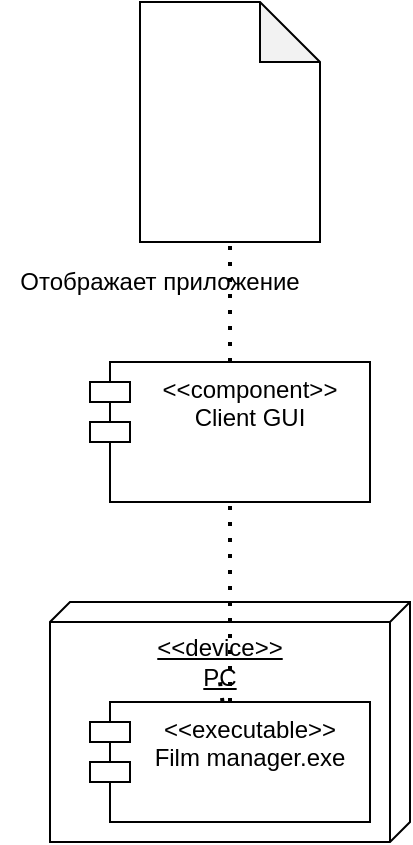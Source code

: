 <mxfile version="13.9.9" type="device"><diagram id="nmDuXjiVU0Oyr5c542Kv" name="Page-1"><mxGraphModel dx="1024" dy="592" grid="1" gridSize="10" guides="1" tooltips="1" connect="1" arrows="1" fold="1" page="1" pageScale="1" pageWidth="827" pageHeight="1169" math="0" shadow="0"><root><mxCell id="0"/><mxCell id="1" parent="0"/><mxCell id="sZlwH80kqK99ntGDbuo4-1" value="" style="shape=note;whiteSpace=wrap;html=1;backgroundOutline=1;darkOpacity=0.05;" parent="1" vertex="1"><mxGeometry x="315" y="50" width="90" height="120" as="geometry"/></mxCell><mxCell id="sZlwH80kqK99ntGDbuo4-2" value="&lt;&lt;component&gt;&gt;&#10;Client GUI" style="shape=module;align=left;spacingLeft=20;align=center;verticalAlign=top;" parent="1" vertex="1"><mxGeometry x="290" y="230" width="140" height="70" as="geometry"/></mxCell><mxCell id="sZlwH80kqK99ntGDbuo4-3" value="" style="verticalAlign=top;align=left;spacingTop=8;spacingLeft=2;spacingRight=12;shape=cube;size=10;direction=south;fontStyle=4;html=1;" parent="1" vertex="1"><mxGeometry x="270" y="350" width="180" height="120" as="geometry"/></mxCell><mxCell id="sZlwH80kqK99ntGDbuo4-4" value="&lt;&lt;executable&gt;&gt;&#10;Film manager.exe" style="shape=module;align=left;spacingLeft=20;align=center;verticalAlign=top;" parent="1" vertex="1"><mxGeometry x="290" y="400" width="140" height="60" as="geometry"/></mxCell><mxCell id="sZlwH80kqK99ntGDbuo4-5" value="" style="endArrow=none;dashed=1;html=1;dashPattern=1 3;strokeWidth=2;entryX=0.5;entryY=1;entryDx=0;entryDy=0;entryPerimeter=0;exitX=0.5;exitY=0;exitDx=0;exitDy=0;" parent="1" source="sZlwH80kqK99ntGDbuo4-2" target="sZlwH80kqK99ntGDbuo4-1" edge="1"><mxGeometry width="50" height="50" relative="1" as="geometry"><mxPoint x="390" y="260" as="sourcePoint"/><mxPoint x="440" y="210" as="targetPoint"/></mxGeometry></mxCell><mxCell id="sZlwH80kqK99ntGDbuo4-6" value="" style="endArrow=none;dashed=1;html=1;dashPattern=1 3;strokeWidth=2;entryX=0.5;entryY=1;entryDx=0;entryDy=0;" parent="1" target="sZlwH80kqK99ntGDbuo4-2" edge="1"><mxGeometry width="50" height="50" relative="1" as="geometry"><mxPoint x="360" y="400" as="sourcePoint"/><mxPoint x="370" y="170" as="targetPoint"/></mxGeometry></mxCell><mxCell id="sZlwH80kqK99ntGDbuo4-7" value="&lt;u&gt;&amp;lt;&amp;lt;device&amp;gt;&amp;gt;&lt;br&gt;PC&lt;/u&gt;" style="text;html=1;strokeColor=none;fillColor=none;align=center;verticalAlign=middle;whiteSpace=wrap;rounded=0;" parent="1" vertex="1"><mxGeometry x="330" y="370" width="50" height="20" as="geometry"/></mxCell><mxCell id="sZlwH80kqK99ntGDbuo4-8" value="" style="endArrow=none;dashed=1;html=1;dashPattern=1 3;strokeWidth=2;entryX=0.5;entryY=1;entryDx=0;entryDy=0;" parent="1" source="sZlwH80kqK99ntGDbuo4-4" target="sZlwH80kqK99ntGDbuo4-7" edge="1"><mxGeometry width="50" height="50" relative="1" as="geometry"><mxPoint x="360" y="400" as="sourcePoint"/><mxPoint x="360" y="300" as="targetPoint"/></mxGeometry></mxCell><mxCell id="sZlwH80kqK99ntGDbuo4-9" value="Отображает приложение" style="text;html=1;strokeColor=none;fillColor=none;align=center;verticalAlign=middle;whiteSpace=wrap;rounded=0;" parent="1" vertex="1"><mxGeometry x="245" y="180" width="160" height="20" as="geometry"/></mxCell></root></mxGraphModel></diagram></mxfile>